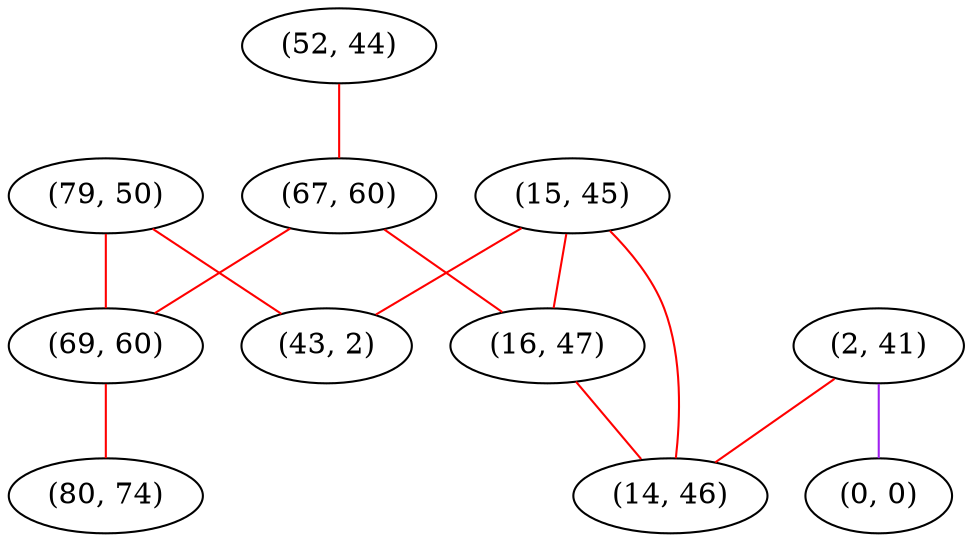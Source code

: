 graph "" {
"(15, 45)";
"(79, 50)";
"(2, 41)";
"(43, 2)";
"(0, 0)";
"(52, 44)";
"(67, 60)";
"(16, 47)";
"(14, 46)";
"(69, 60)";
"(80, 74)";
"(15, 45)" -- "(43, 2)"  [color=red, key=0, weight=1];
"(15, 45)" -- "(16, 47)"  [color=red, key=0, weight=1];
"(15, 45)" -- "(14, 46)"  [color=red, key=0, weight=1];
"(79, 50)" -- "(43, 2)"  [color=red, key=0, weight=1];
"(79, 50)" -- "(69, 60)"  [color=red, key=0, weight=1];
"(2, 41)" -- "(0, 0)"  [color=purple, key=0, weight=4];
"(2, 41)" -- "(14, 46)"  [color=red, key=0, weight=1];
"(52, 44)" -- "(67, 60)"  [color=red, key=0, weight=1];
"(67, 60)" -- "(69, 60)"  [color=red, key=0, weight=1];
"(67, 60)" -- "(16, 47)"  [color=red, key=0, weight=1];
"(16, 47)" -- "(14, 46)"  [color=red, key=0, weight=1];
"(69, 60)" -- "(80, 74)"  [color=red, key=0, weight=1];
}
